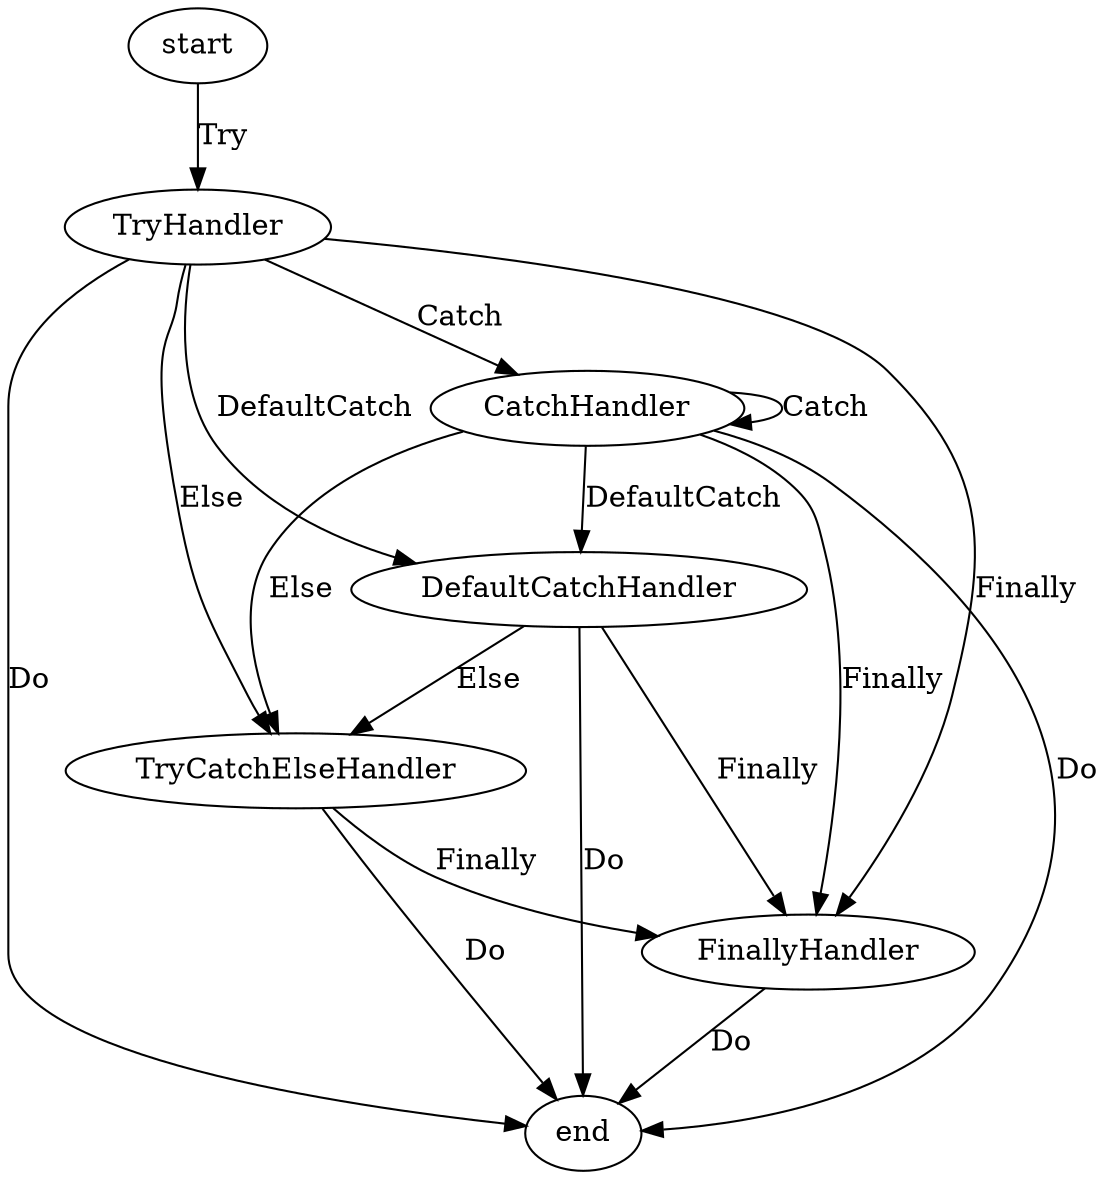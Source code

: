 digraph G {
    start -> TryHandler[label=Try];
    TryHandler -> CatchHandler[label=Catch];
    TryHandler -> FinallyHandler[label=Finally];
    TryHandler -> DefaultCatchHandler[label=DefaultCatch];
    TryHandler -> TryCatchElseHandler[label=Else];
    TryHandler -> end[label=Do];

    CatchHandler -> CatchHandler[label=Catch];
    CatchHandler -> DefaultCatchHandler[label=DefaultCatch];
    CatchHandler -> TryCatchElseHandler[label=Else];
    CatchHandler -> FinallyHandler[label=Finally];
    CatchHandler -> end[label=Do];

    DefaultCatchHandler -> TryCatchElseHandler[label=Else];
    DefaultCatchHandler -> FinallyHandler[label=Finally];
    DefaultCatchHandler -> end[label=Do];

    TryCatchElseHandler -> FinallyHandler[label=Finally];
    TryCatchElseHandler -> end[label=Do];

    FinallyHandler -> end[label=Do];
}